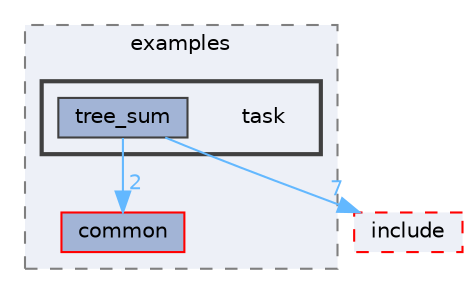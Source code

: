 digraph "external/taskflow/3rd-party/tbb/examples/task"
{
 // LATEX_PDF_SIZE
  bgcolor="transparent";
  edge [fontname=Helvetica,fontsize=10,labelfontname=Helvetica,labelfontsize=10];
  node [fontname=Helvetica,fontsize=10,shape=box,height=0.2,width=0.4];
  compound=true
  subgraph clusterdir_728d8ef4f98e28e397f8fcf766944c46 {
    graph [ bgcolor="#edf0f7", pencolor="grey50", label="examples", fontname=Helvetica,fontsize=10 style="filled,dashed", URL="dir_728d8ef4f98e28e397f8fcf766944c46.html",tooltip=""]
  dir_54703c436fa5ff1ab20c927331cf8a3a [label="common", fillcolor="#a2b4d6", color="red", style="filled", URL="dir_54703c436fa5ff1ab20c927331cf8a3a.html",tooltip=""];
  subgraph clusterdir_cba09dec2db835182d111c8043ac7ce5 {
    graph [ bgcolor="#edf0f7", pencolor="grey25", label="", fontname=Helvetica,fontsize=10 style="filled,bold", URL="dir_cba09dec2db835182d111c8043ac7ce5.html",tooltip=""]
    dir_cba09dec2db835182d111c8043ac7ce5 [shape=plaintext, label="task"];
  dir_ecce87b80d8d09794793f5b0561e11c7 [label="tree_sum", fillcolor="#a2b4d6", color="grey25", style="filled", URL="dir_ecce87b80d8d09794793f5b0561e11c7.html",tooltip=""];
  }
  }
  dir_9a108c806b4257aefe6c62ce1f799fad [label="include", fillcolor="#edf0f7", color="red", style="filled,dashed", URL="dir_9a108c806b4257aefe6c62ce1f799fad.html",tooltip=""];
  dir_ecce87b80d8d09794793f5b0561e11c7->dir_54703c436fa5ff1ab20c927331cf8a3a [headlabel="2", labeldistance=1.5 headhref="dir_000870_000148.html" href="dir_000870_000148.html" color="steelblue1" fontcolor="steelblue1"];
  dir_ecce87b80d8d09794793f5b0561e11c7->dir_9a108c806b4257aefe6c62ce1f799fad [headlabel="7", labeldistance=1.5 headhref="dir_000870_000389.html" href="dir_000870_000389.html" color="steelblue1" fontcolor="steelblue1"];
}
